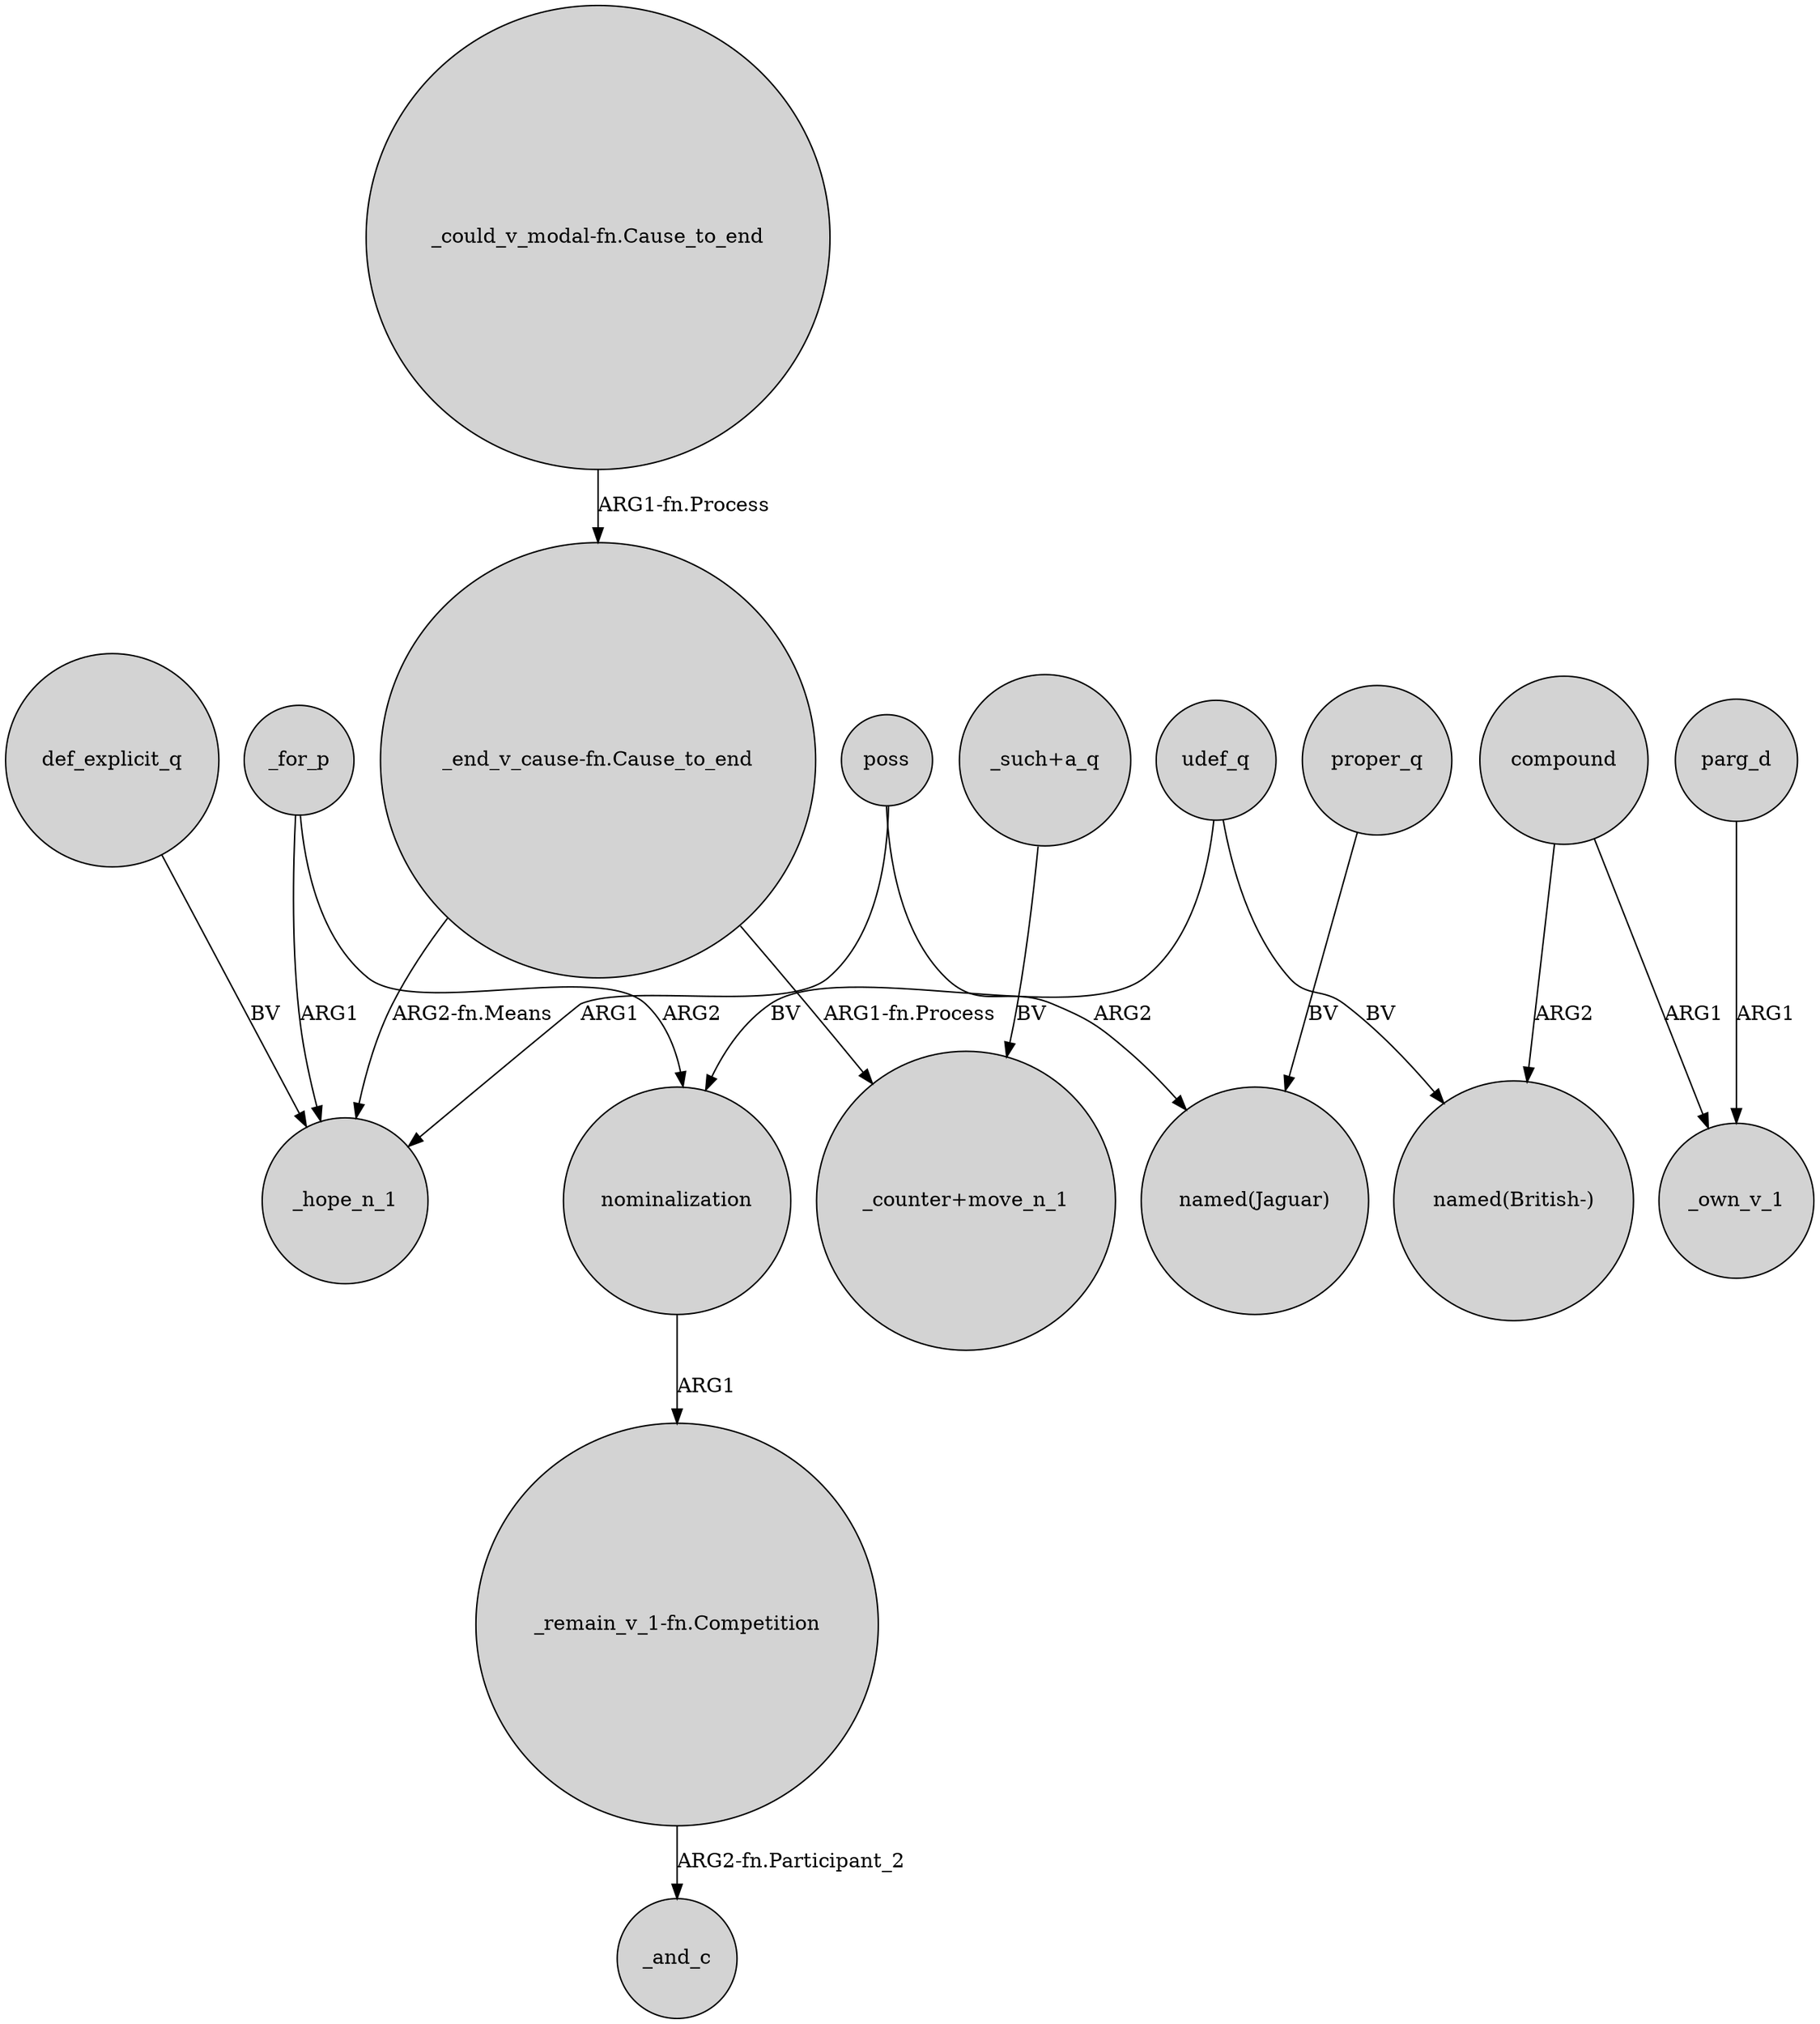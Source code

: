 digraph {
	node [shape=circle style=filled]
	"_could_v_modal-fn.Cause_to_end" -> "_end_v_cause-fn.Cause_to_end" [label="ARG1-fn.Process"]
	_for_p -> _hope_n_1 [label=ARG1]
	nominalization -> "_remain_v_1-fn.Competition" [label=ARG1]
	"_end_v_cause-fn.Cause_to_end" -> _hope_n_1 [label="ARG2-fn.Means"]
	def_explicit_q -> _hope_n_1 [label=BV]
	compound -> "named(British-)" [label=ARG2]
	poss -> "named(Jaguar)" [label=ARG2]
	parg_d -> _own_v_1 [label=ARG1]
	udef_q -> "named(British-)" [label=BV]
	_for_p -> nominalization [label=ARG2]
	compound -> _own_v_1 [label=ARG1]
	proper_q -> "named(Jaguar)" [label=BV]
	udef_q -> nominalization [label=BV]
	"_end_v_cause-fn.Cause_to_end" -> "_counter+move_n_1" [label="ARG1-fn.Process"]
	"_such+a_q" -> "_counter+move_n_1" [label=BV]
	"_remain_v_1-fn.Competition" -> _and_c [label="ARG2-fn.Participant_2"]
	poss -> _hope_n_1 [label=ARG1]
}
